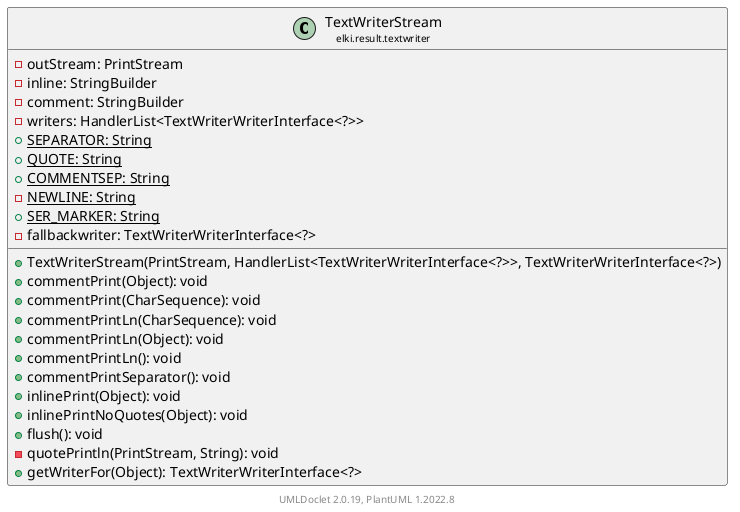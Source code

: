 @startuml
    remove .*\.(Instance|Par|Parameterizer|Factory)$
    set namespaceSeparator none
    hide empty fields
    hide empty methods

    class "<size:14>TextWriterStream\n<size:10>elki.result.textwriter" as elki.result.textwriter.TextWriterStream [[TextWriterStream.html]] {
        -outStream: PrintStream
        -inline: StringBuilder
        -comment: StringBuilder
        -writers: HandlerList<TextWriterWriterInterface<?>>
        {static} +SEPARATOR: String
        {static} +QUOTE: String
        {static} +COMMENTSEP: String
        {static} -NEWLINE: String
        {static} +SER_MARKER: String
        -fallbackwriter: TextWriterWriterInterface<?>
        +TextWriterStream(PrintStream, HandlerList<TextWriterWriterInterface<?>>, TextWriterWriterInterface<?>)
        +commentPrint(Object): void
        +commentPrint(CharSequence): void
        +commentPrintLn(CharSequence): void
        +commentPrintLn(Object): void
        +commentPrintLn(): void
        +commentPrintSeparator(): void
        +inlinePrint(Object): void
        +inlinePrintNoQuotes(Object): void
        +flush(): void
        -quotePrintln(PrintStream, String): void
        +getWriterFor(Object): TextWriterWriterInterface<?>
    }

    center footer UMLDoclet 2.0.19, PlantUML 1.2022.8
@enduml
